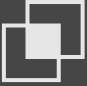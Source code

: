 <mxfile version="24.2.5" type="device">
  <diagram name="第 1 页" id="ewl9boTtj5eG1xmZE2dz">
    <mxGraphModel dx="97" dy="62" grid="1" gridSize="3.937" guides="1" tooltips="1" connect="1" arrows="1" fold="1" page="1" pageScale="1" pageWidth="48" pageHeight="48" background="#464647" math="0" shadow="0">
      <root>
        <mxCell id="0" />
        <mxCell id="1" parent="0" />
        <mxCell id="h4AXBYLEM3Z7pXykpD9Z-1" value="" style="rounded=0;whiteSpace=wrap;html=1;fillColor=none;strokeColor=#E6E6E6;strokeWidth=2;" parent="1" vertex="1">
          <mxGeometry x="3.94" y="15.75" width="27.43" height="27.31" as="geometry" />
        </mxCell>
        <mxCell id="h4AXBYLEM3Z7pXykpD9Z-3" value="" style="rounded=0;whiteSpace=wrap;html=1;fillColor=none;strokeColor=#E6E6E6;strokeWidth=2;" parent="1" vertex="1">
          <mxGeometry x="15.75" y="4.01" width="27.56" height="27.49" as="geometry" />
        </mxCell>
        <mxCell id="2MutQKSJel_6PpwHSY6X-1" value="" style="rounded=0;whiteSpace=wrap;html=1;fillColor=#E6E6E6;strokeColor=#E6E6E6;" vertex="1" parent="1">
          <mxGeometry x="15.75" y="15.75" width="15.75" height="15.75" as="geometry" />
        </mxCell>
      </root>
    </mxGraphModel>
  </diagram>
</mxfile>
